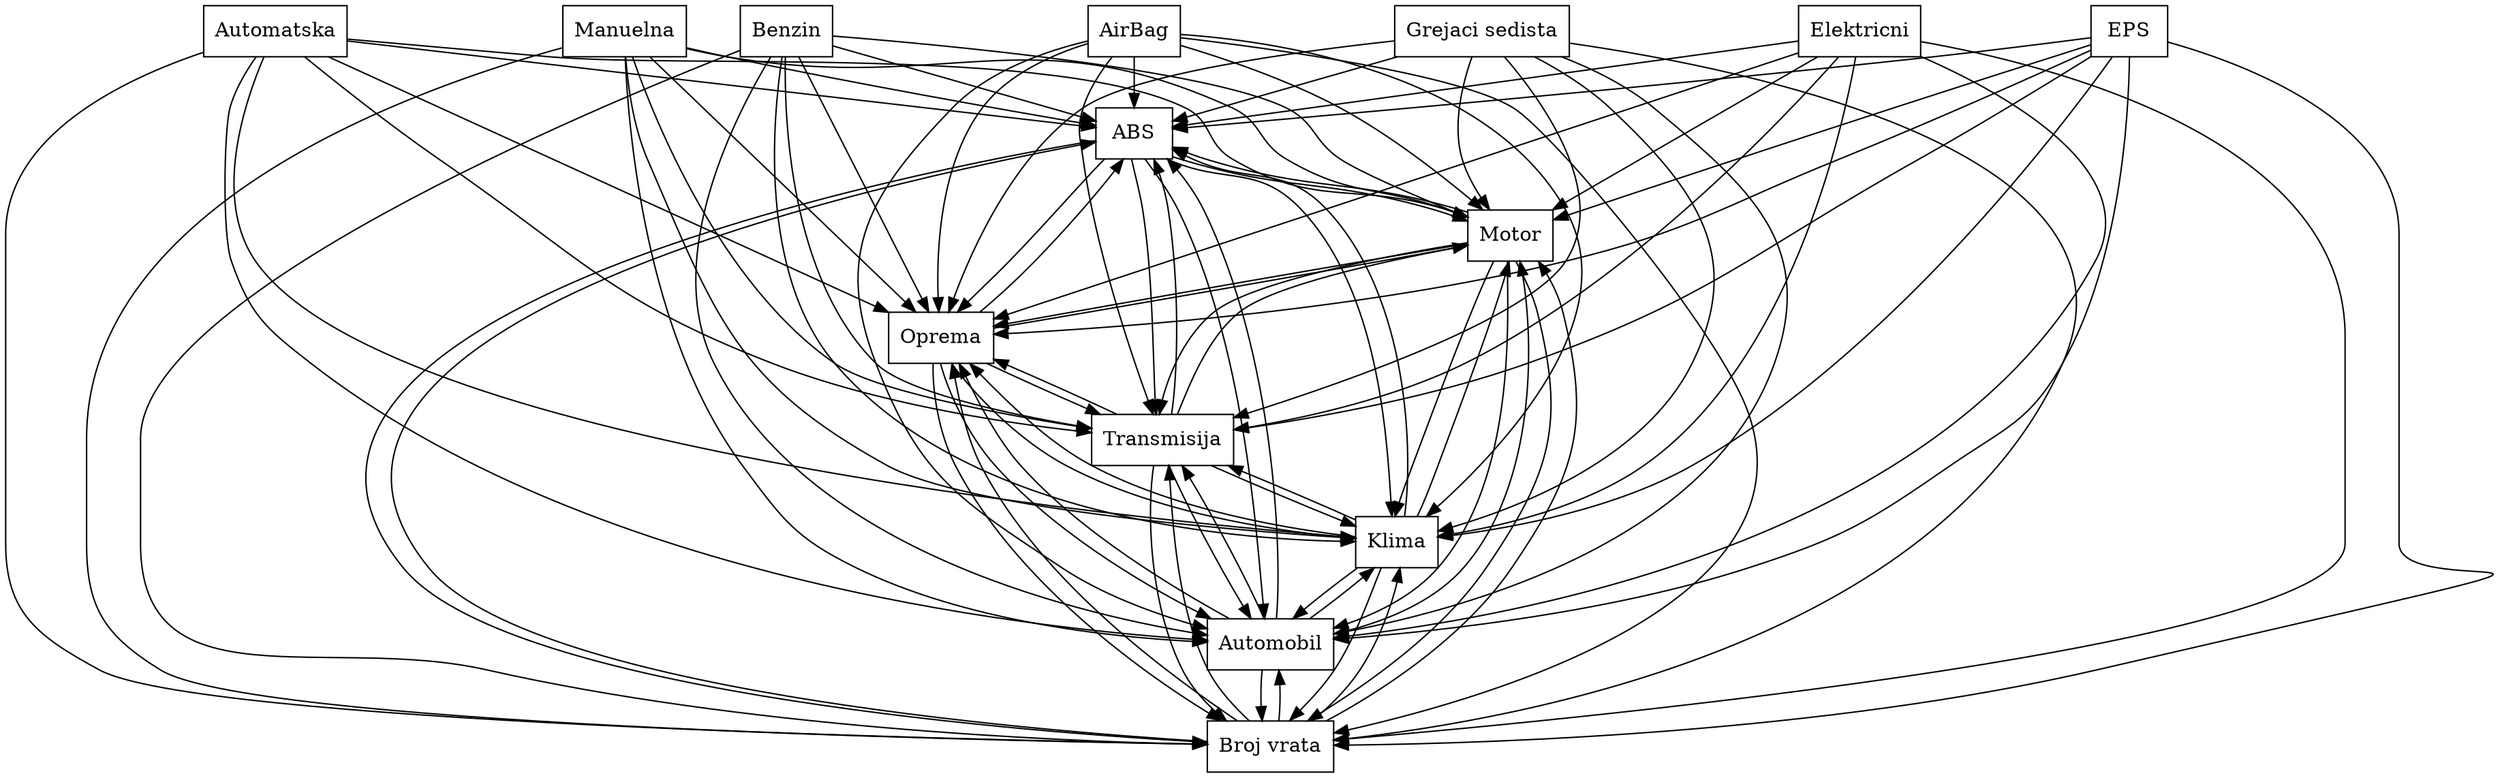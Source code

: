 digraph{
graph [rankdir=TB];
node [shape=box];
edge [arrowhead=normal];
0[label="ABS",]
1[label="Automatska",]
2[label="Manuelna",]
3[label="Motor",]
4[label="Benzin",]
5[label="Broj vrata",]
6[label="Automobil",]
7[label="Klima",]
8[label="EPS",]
9[label="AirBag",]
10[label="Grejaci sedista",]
11[label="Transmisija",]
12[label="Oprema",]
13[label="Elektricni",]
0->3[label="",]
0->5[label="",]
0->6[label="",]
0->7[label="",]
0->11[label="",]
0->12[label="",]
1->0[label="",]
1->3[label="",]
1->5[label="",]
1->6[label="",]
1->7[label="",]
1->11[label="",]
1->12[label="",]
2->0[label="",]
2->3[label="",]
2->5[label="",]
2->6[label="",]
2->7[label="",]
2->11[label="",]
2->12[label="",]
3->0[label="",]
3->5[label="",]
3->6[label="",]
3->7[label="",]
3->11[label="",]
3->12[label="",]
4->0[label="",]
4->3[label="",]
4->5[label="",]
4->6[label="",]
4->7[label="",]
4->11[label="",]
4->12[label="",]
5->0[label="",]
5->3[label="",]
5->6[label="",]
5->7[label="",]
5->11[label="",]
5->12[label="",]
6->0[label="",]
6->3[label="",]
6->5[label="",]
6->7[label="",]
6->11[label="",]
6->12[label="",]
7->0[label="",]
7->3[label="",]
7->5[label="",]
7->6[label="",]
7->11[label="",]
7->12[label="",]
8->0[label="",]
8->3[label="",]
8->5[label="",]
8->6[label="",]
8->7[label="",]
8->11[label="",]
8->12[label="",]
9->0[label="",]
9->3[label="",]
9->5[label="",]
9->6[label="",]
9->7[label="",]
9->11[label="",]
9->12[label="",]
10->0[label="",]
10->3[label="",]
10->5[label="",]
10->6[label="",]
10->7[label="",]
10->11[label="",]
10->12[label="",]
11->0[label="",]
11->3[label="",]
11->5[label="",]
11->6[label="",]
11->7[label="",]
11->12[label="",]
12->0[label="",]
12->3[label="",]
12->5[label="",]
12->6[label="",]
12->7[label="",]
12->11[label="",]
13->0[label="",]
13->3[label="",]
13->5[label="",]
13->6[label="",]
13->7[label="",]
13->11[label="",]
13->12[label="",]
}
